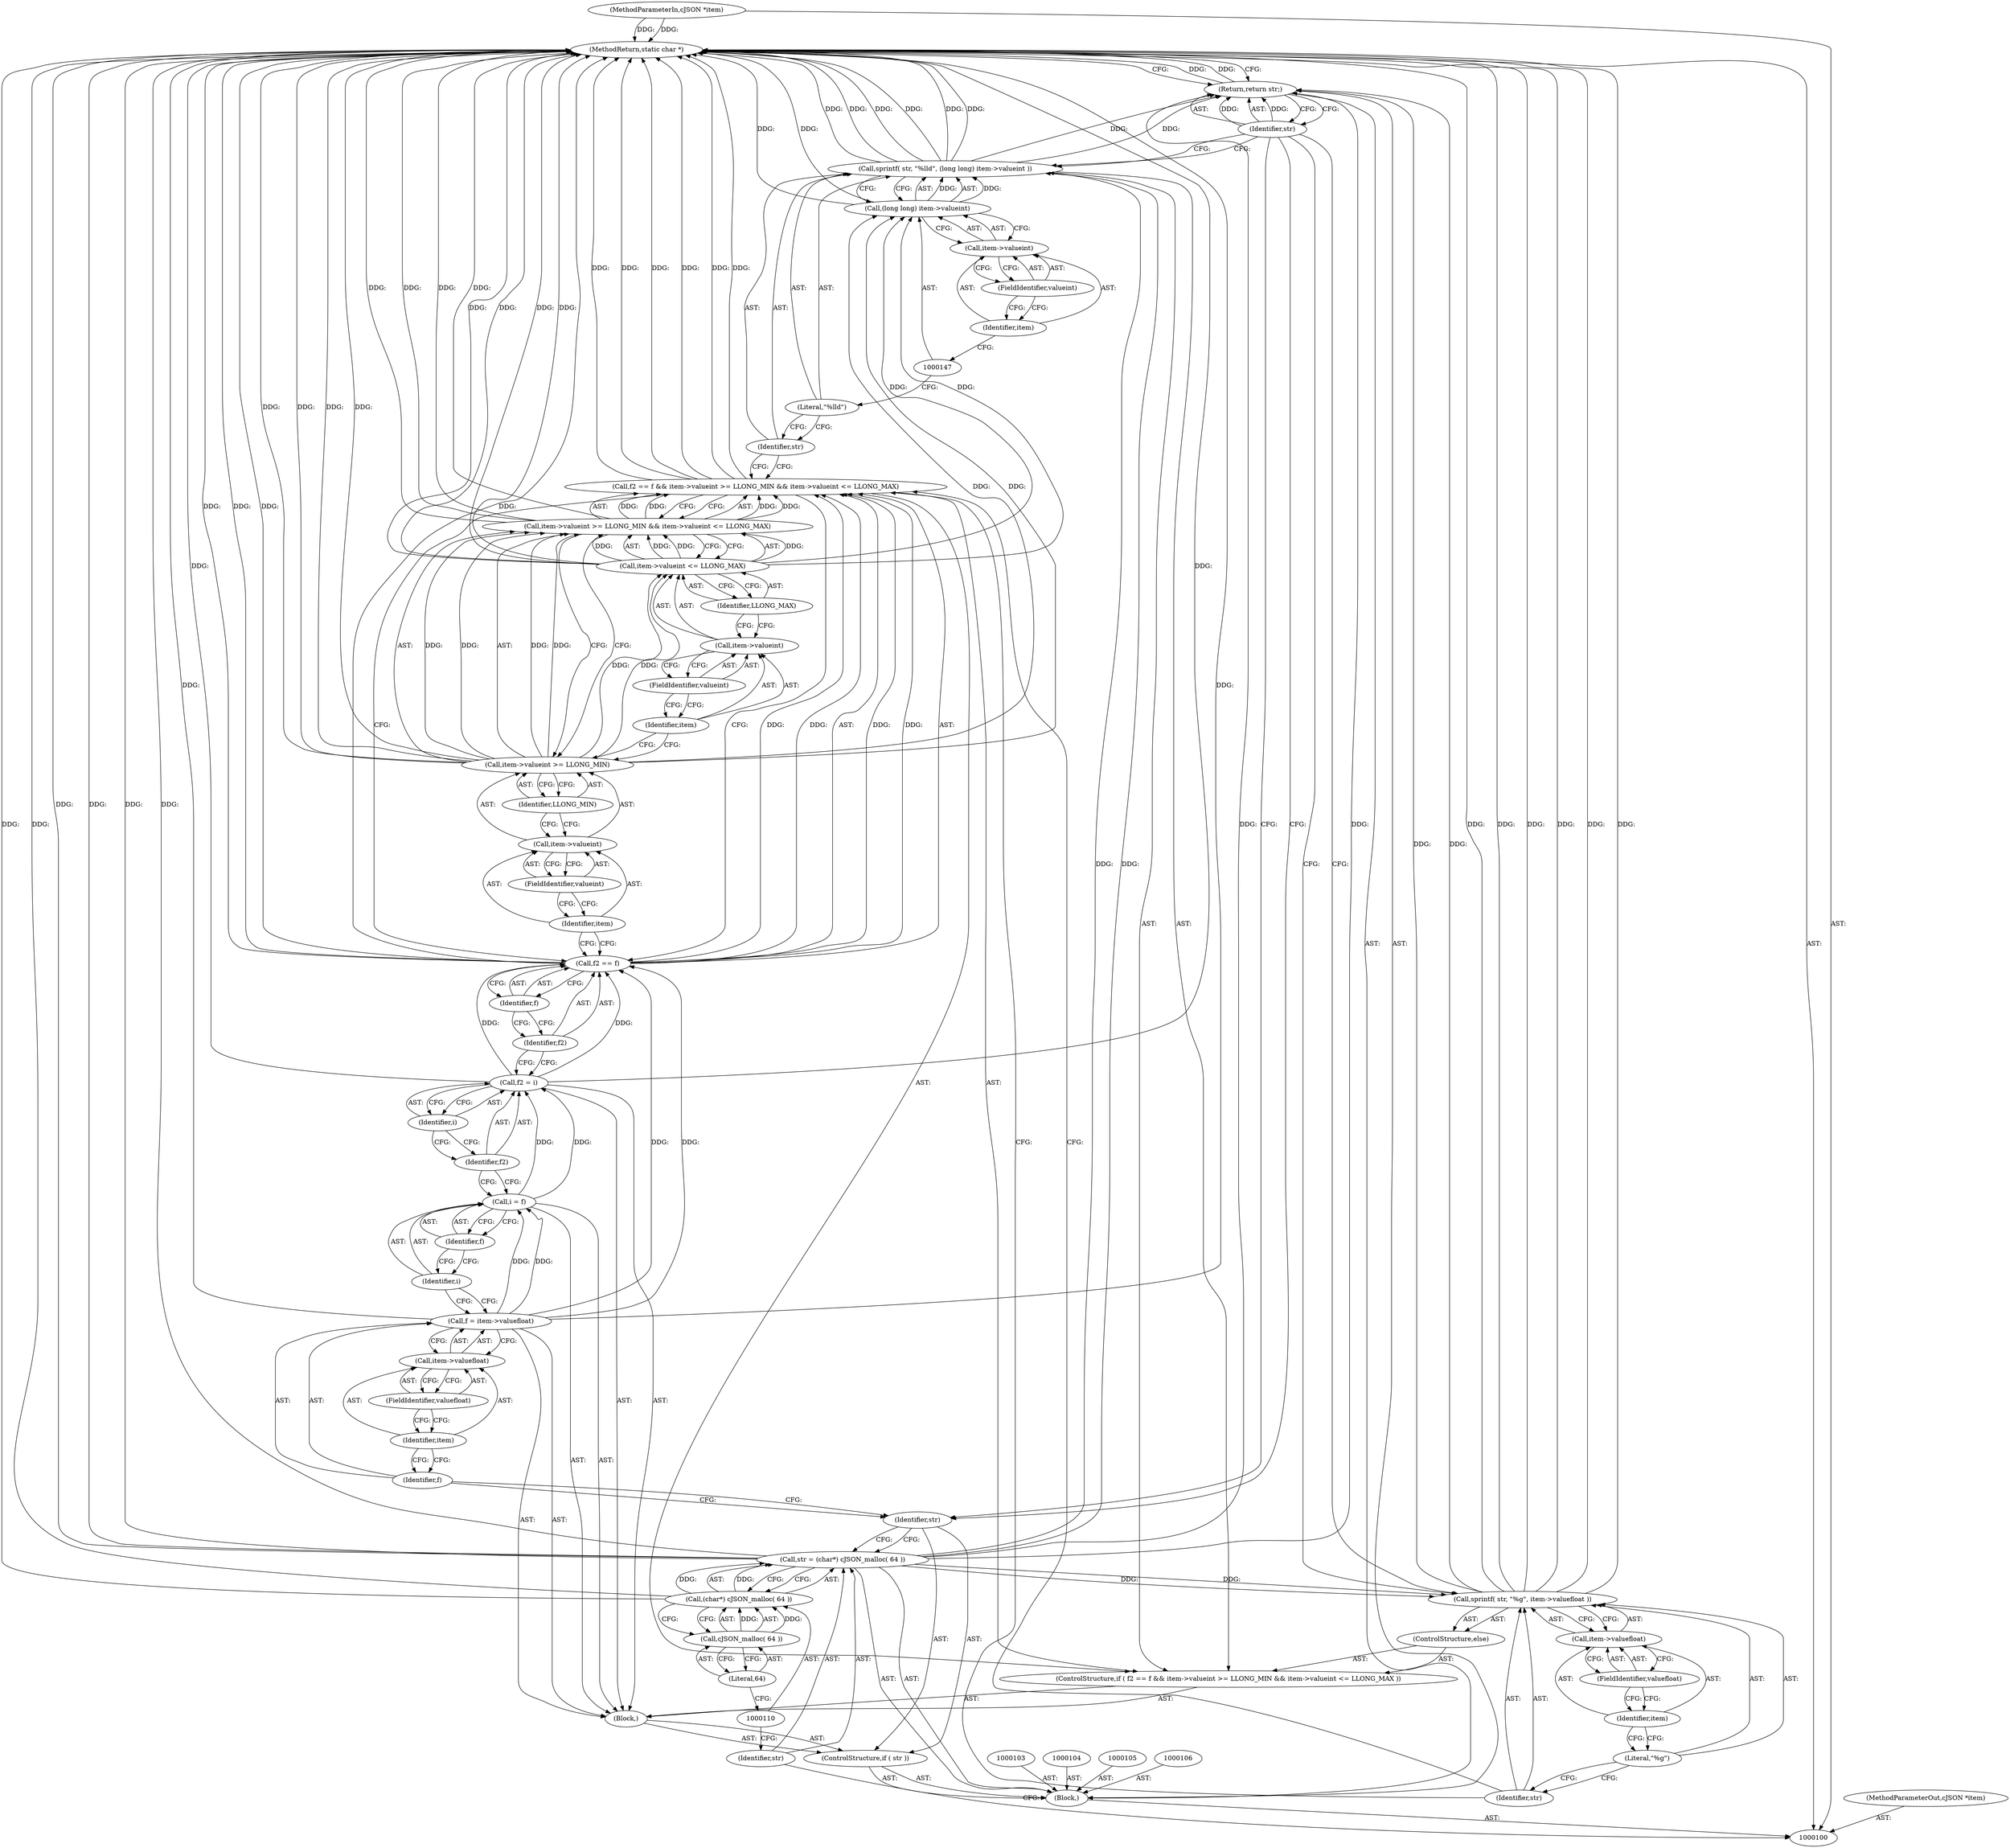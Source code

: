 digraph "1_iperf_91f2fa59e8ed80dfbf400add0164ee0e508e412a_41" {
"1000160" [label="(MethodReturn,static char *)"];
"1000101" [label="(MethodParameterIn,cJSON *item)"];
"1000215" [label="(MethodParameterOut,cJSON *item)"];
"1000121" [label="(Call,i = f)"];
"1000122" [label="(Identifier,i)"];
"1000123" [label="(Identifier,f)"];
"1000124" [label="(Call,f2 = i)"];
"1000125" [label="(Identifier,f2)"];
"1000126" [label="(Identifier,i)"];
"1000131" [label="(Identifier,f)"];
"1000132" [label="(Call,item->valueint >= LLONG_MIN && item->valueint <= LLONG_MAX)"];
"1000133" [label="(Call,item->valueint >= LLONG_MIN)"];
"1000134" [label="(Call,item->valueint)"];
"1000135" [label="(Identifier,item)"];
"1000127" [label="(ControlStructure,if ( f2 == f && item->valueint >= LLONG_MIN && item->valueint <= LLONG_MAX ))"];
"1000136" [label="(FieldIdentifier,valueint)"];
"1000137" [label="(Identifier,LLONG_MIN)"];
"1000138" [label="(Call,item->valueint <= LLONG_MAX)"];
"1000139" [label="(Call,item->valueint)"];
"1000140" [label="(Identifier,item)"];
"1000141" [label="(FieldIdentifier,valueint)"];
"1000142" [label="(Identifier,LLONG_MAX)"];
"1000128" [label="(Call,f2 == f && item->valueint >= LLONG_MIN && item->valueint <= LLONG_MAX)"];
"1000129" [label="(Call,f2 == f)"];
"1000130" [label="(Identifier,f2)"];
"1000144" [label="(Identifier,str)"];
"1000145" [label="(Literal,\"%lld\")"];
"1000146" [label="(Call,(long long) item->valueint)"];
"1000143" [label="(Call,sprintf( str, \"%lld\", (long long) item->valueint ))"];
"1000148" [label="(Call,item->valueint)"];
"1000149" [label="(Identifier,item)"];
"1000150" [label="(FieldIdentifier,valueint)"];
"1000151" [label="(ControlStructure,else)"];
"1000153" [label="(Identifier,str)"];
"1000154" [label="(Literal,\"%g\")"];
"1000155" [label="(Call,item->valuefloat)"];
"1000156" [label="(Identifier,item)"];
"1000157" [label="(FieldIdentifier,valuefloat)"];
"1000152" [label="(Call,sprintf( str, \"%g\", item->valuefloat ))"];
"1000158" [label="(Return,return str;)"];
"1000159" [label="(Identifier,str)"];
"1000102" [label="(Block,)"];
"1000107" [label="(Call,str = (char*) cJSON_malloc( 64 ))"];
"1000108" [label="(Identifier,str)"];
"1000111" [label="(Call,cJSON_malloc( 64 ))"];
"1000112" [label="(Literal,64)"];
"1000109" [label="(Call,(char*) cJSON_malloc( 64 ))"];
"1000113" [label="(ControlStructure,if ( str ))"];
"1000115" [label="(Block,)"];
"1000114" [label="(Identifier,str)"];
"1000120" [label="(FieldIdentifier,valuefloat)"];
"1000116" [label="(Call,f = item->valuefloat)"];
"1000117" [label="(Identifier,f)"];
"1000118" [label="(Call,item->valuefloat)"];
"1000119" [label="(Identifier,item)"];
"1000160" -> "1000100"  [label="AST: "];
"1000160" -> "1000158"  [label="CFG: "];
"1000158" -> "1000160"  [label="DDG: "];
"1000138" -> "1000160"  [label="DDG: "];
"1000138" -> "1000160"  [label="DDG: "];
"1000107" -> "1000160"  [label="DDG: "];
"1000107" -> "1000160"  [label="DDG: "];
"1000152" -> "1000160"  [label="DDG: "];
"1000152" -> "1000160"  [label="DDG: "];
"1000152" -> "1000160"  [label="DDG: "];
"1000146" -> "1000160"  [label="DDG: "];
"1000116" -> "1000160"  [label="DDG: "];
"1000132" -> "1000160"  [label="DDG: "];
"1000132" -> "1000160"  [label="DDG: "];
"1000101" -> "1000160"  [label="DDG: "];
"1000143" -> "1000160"  [label="DDG: "];
"1000143" -> "1000160"  [label="DDG: "];
"1000143" -> "1000160"  [label="DDG: "];
"1000129" -> "1000160"  [label="DDG: "];
"1000129" -> "1000160"  [label="DDG: "];
"1000124" -> "1000160"  [label="DDG: "];
"1000128" -> "1000160"  [label="DDG: "];
"1000128" -> "1000160"  [label="DDG: "];
"1000128" -> "1000160"  [label="DDG: "];
"1000133" -> "1000160"  [label="DDG: "];
"1000133" -> "1000160"  [label="DDG: "];
"1000109" -> "1000160"  [label="DDG: "];
"1000101" -> "1000100"  [label="AST: "];
"1000101" -> "1000160"  [label="DDG: "];
"1000215" -> "1000100"  [label="AST: "];
"1000121" -> "1000115"  [label="AST: "];
"1000121" -> "1000123"  [label="CFG: "];
"1000122" -> "1000121"  [label="AST: "];
"1000123" -> "1000121"  [label="AST: "];
"1000125" -> "1000121"  [label="CFG: "];
"1000116" -> "1000121"  [label="DDG: "];
"1000121" -> "1000124"  [label="DDG: "];
"1000122" -> "1000121"  [label="AST: "];
"1000122" -> "1000116"  [label="CFG: "];
"1000123" -> "1000122"  [label="CFG: "];
"1000123" -> "1000121"  [label="AST: "];
"1000123" -> "1000122"  [label="CFG: "];
"1000121" -> "1000123"  [label="CFG: "];
"1000124" -> "1000115"  [label="AST: "];
"1000124" -> "1000126"  [label="CFG: "];
"1000125" -> "1000124"  [label="AST: "];
"1000126" -> "1000124"  [label="AST: "];
"1000130" -> "1000124"  [label="CFG: "];
"1000124" -> "1000160"  [label="DDG: "];
"1000121" -> "1000124"  [label="DDG: "];
"1000124" -> "1000129"  [label="DDG: "];
"1000125" -> "1000124"  [label="AST: "];
"1000125" -> "1000121"  [label="CFG: "];
"1000126" -> "1000125"  [label="CFG: "];
"1000126" -> "1000124"  [label="AST: "];
"1000126" -> "1000125"  [label="CFG: "];
"1000124" -> "1000126"  [label="CFG: "];
"1000131" -> "1000129"  [label="AST: "];
"1000131" -> "1000130"  [label="CFG: "];
"1000129" -> "1000131"  [label="CFG: "];
"1000132" -> "1000128"  [label="AST: "];
"1000132" -> "1000133"  [label="CFG: "];
"1000132" -> "1000138"  [label="CFG: "];
"1000133" -> "1000132"  [label="AST: "];
"1000138" -> "1000132"  [label="AST: "];
"1000128" -> "1000132"  [label="CFG: "];
"1000132" -> "1000160"  [label="DDG: "];
"1000132" -> "1000160"  [label="DDG: "];
"1000132" -> "1000128"  [label="DDG: "];
"1000132" -> "1000128"  [label="DDG: "];
"1000133" -> "1000132"  [label="DDG: "];
"1000133" -> "1000132"  [label="DDG: "];
"1000138" -> "1000132"  [label="DDG: "];
"1000138" -> "1000132"  [label="DDG: "];
"1000133" -> "1000132"  [label="AST: "];
"1000133" -> "1000137"  [label="CFG: "];
"1000134" -> "1000133"  [label="AST: "];
"1000137" -> "1000133"  [label="AST: "];
"1000140" -> "1000133"  [label="CFG: "];
"1000132" -> "1000133"  [label="CFG: "];
"1000133" -> "1000160"  [label="DDG: "];
"1000133" -> "1000160"  [label="DDG: "];
"1000133" -> "1000132"  [label="DDG: "];
"1000133" -> "1000132"  [label="DDG: "];
"1000133" -> "1000138"  [label="DDG: "];
"1000133" -> "1000146"  [label="DDG: "];
"1000134" -> "1000133"  [label="AST: "];
"1000134" -> "1000136"  [label="CFG: "];
"1000135" -> "1000134"  [label="AST: "];
"1000136" -> "1000134"  [label="AST: "];
"1000137" -> "1000134"  [label="CFG: "];
"1000135" -> "1000134"  [label="AST: "];
"1000135" -> "1000129"  [label="CFG: "];
"1000136" -> "1000135"  [label="CFG: "];
"1000127" -> "1000115"  [label="AST: "];
"1000128" -> "1000127"  [label="AST: "];
"1000143" -> "1000127"  [label="AST: "];
"1000151" -> "1000127"  [label="AST: "];
"1000136" -> "1000134"  [label="AST: "];
"1000136" -> "1000135"  [label="CFG: "];
"1000134" -> "1000136"  [label="CFG: "];
"1000137" -> "1000133"  [label="AST: "];
"1000137" -> "1000134"  [label="CFG: "];
"1000133" -> "1000137"  [label="CFG: "];
"1000138" -> "1000132"  [label="AST: "];
"1000138" -> "1000142"  [label="CFG: "];
"1000139" -> "1000138"  [label="AST: "];
"1000142" -> "1000138"  [label="AST: "];
"1000132" -> "1000138"  [label="CFG: "];
"1000138" -> "1000160"  [label="DDG: "];
"1000138" -> "1000160"  [label="DDG: "];
"1000138" -> "1000132"  [label="DDG: "];
"1000138" -> "1000132"  [label="DDG: "];
"1000133" -> "1000138"  [label="DDG: "];
"1000138" -> "1000146"  [label="DDG: "];
"1000139" -> "1000138"  [label="AST: "];
"1000139" -> "1000141"  [label="CFG: "];
"1000140" -> "1000139"  [label="AST: "];
"1000141" -> "1000139"  [label="AST: "];
"1000142" -> "1000139"  [label="CFG: "];
"1000140" -> "1000139"  [label="AST: "];
"1000140" -> "1000133"  [label="CFG: "];
"1000141" -> "1000140"  [label="CFG: "];
"1000141" -> "1000139"  [label="AST: "];
"1000141" -> "1000140"  [label="CFG: "];
"1000139" -> "1000141"  [label="CFG: "];
"1000142" -> "1000138"  [label="AST: "];
"1000142" -> "1000139"  [label="CFG: "];
"1000138" -> "1000142"  [label="CFG: "];
"1000128" -> "1000127"  [label="AST: "];
"1000128" -> "1000129"  [label="CFG: "];
"1000128" -> "1000132"  [label="CFG: "];
"1000129" -> "1000128"  [label="AST: "];
"1000132" -> "1000128"  [label="AST: "];
"1000144" -> "1000128"  [label="CFG: "];
"1000153" -> "1000128"  [label="CFG: "];
"1000128" -> "1000160"  [label="DDG: "];
"1000128" -> "1000160"  [label="DDG: "];
"1000128" -> "1000160"  [label="DDG: "];
"1000129" -> "1000128"  [label="DDG: "];
"1000129" -> "1000128"  [label="DDG: "];
"1000132" -> "1000128"  [label="DDG: "];
"1000132" -> "1000128"  [label="DDG: "];
"1000129" -> "1000128"  [label="AST: "];
"1000129" -> "1000131"  [label="CFG: "];
"1000130" -> "1000129"  [label="AST: "];
"1000131" -> "1000129"  [label="AST: "];
"1000135" -> "1000129"  [label="CFG: "];
"1000128" -> "1000129"  [label="CFG: "];
"1000129" -> "1000160"  [label="DDG: "];
"1000129" -> "1000160"  [label="DDG: "];
"1000129" -> "1000128"  [label="DDG: "];
"1000129" -> "1000128"  [label="DDG: "];
"1000124" -> "1000129"  [label="DDG: "];
"1000116" -> "1000129"  [label="DDG: "];
"1000130" -> "1000129"  [label="AST: "];
"1000130" -> "1000124"  [label="CFG: "];
"1000131" -> "1000130"  [label="CFG: "];
"1000144" -> "1000143"  [label="AST: "];
"1000144" -> "1000128"  [label="CFG: "];
"1000145" -> "1000144"  [label="CFG: "];
"1000145" -> "1000143"  [label="AST: "];
"1000145" -> "1000144"  [label="CFG: "];
"1000147" -> "1000145"  [label="CFG: "];
"1000146" -> "1000143"  [label="AST: "];
"1000146" -> "1000148"  [label="CFG: "];
"1000147" -> "1000146"  [label="AST: "];
"1000148" -> "1000146"  [label="AST: "];
"1000143" -> "1000146"  [label="CFG: "];
"1000146" -> "1000160"  [label="DDG: "];
"1000146" -> "1000143"  [label="DDG: "];
"1000138" -> "1000146"  [label="DDG: "];
"1000133" -> "1000146"  [label="DDG: "];
"1000143" -> "1000127"  [label="AST: "];
"1000143" -> "1000146"  [label="CFG: "];
"1000144" -> "1000143"  [label="AST: "];
"1000145" -> "1000143"  [label="AST: "];
"1000146" -> "1000143"  [label="AST: "];
"1000159" -> "1000143"  [label="CFG: "];
"1000143" -> "1000160"  [label="DDG: "];
"1000143" -> "1000160"  [label="DDG: "];
"1000143" -> "1000160"  [label="DDG: "];
"1000107" -> "1000143"  [label="DDG: "];
"1000146" -> "1000143"  [label="DDG: "];
"1000143" -> "1000158"  [label="DDG: "];
"1000148" -> "1000146"  [label="AST: "];
"1000148" -> "1000150"  [label="CFG: "];
"1000149" -> "1000148"  [label="AST: "];
"1000150" -> "1000148"  [label="AST: "];
"1000146" -> "1000148"  [label="CFG: "];
"1000149" -> "1000148"  [label="AST: "];
"1000149" -> "1000147"  [label="CFG: "];
"1000150" -> "1000149"  [label="CFG: "];
"1000150" -> "1000148"  [label="AST: "];
"1000150" -> "1000149"  [label="CFG: "];
"1000148" -> "1000150"  [label="CFG: "];
"1000151" -> "1000127"  [label="AST: "];
"1000152" -> "1000151"  [label="AST: "];
"1000153" -> "1000152"  [label="AST: "];
"1000153" -> "1000128"  [label="CFG: "];
"1000154" -> "1000153"  [label="CFG: "];
"1000154" -> "1000152"  [label="AST: "];
"1000154" -> "1000153"  [label="CFG: "];
"1000156" -> "1000154"  [label="CFG: "];
"1000155" -> "1000152"  [label="AST: "];
"1000155" -> "1000157"  [label="CFG: "];
"1000156" -> "1000155"  [label="AST: "];
"1000157" -> "1000155"  [label="AST: "];
"1000152" -> "1000155"  [label="CFG: "];
"1000156" -> "1000155"  [label="AST: "];
"1000156" -> "1000154"  [label="CFG: "];
"1000157" -> "1000156"  [label="CFG: "];
"1000157" -> "1000155"  [label="AST: "];
"1000157" -> "1000156"  [label="CFG: "];
"1000155" -> "1000157"  [label="CFG: "];
"1000152" -> "1000151"  [label="AST: "];
"1000152" -> "1000155"  [label="CFG: "];
"1000153" -> "1000152"  [label="AST: "];
"1000154" -> "1000152"  [label="AST: "];
"1000155" -> "1000152"  [label="AST: "];
"1000159" -> "1000152"  [label="CFG: "];
"1000152" -> "1000160"  [label="DDG: "];
"1000152" -> "1000160"  [label="DDG: "];
"1000152" -> "1000160"  [label="DDG: "];
"1000107" -> "1000152"  [label="DDG: "];
"1000152" -> "1000158"  [label="DDG: "];
"1000158" -> "1000102"  [label="AST: "];
"1000158" -> "1000159"  [label="CFG: "];
"1000159" -> "1000158"  [label="AST: "];
"1000160" -> "1000158"  [label="CFG: "];
"1000158" -> "1000160"  [label="DDG: "];
"1000159" -> "1000158"  [label="DDG: "];
"1000107" -> "1000158"  [label="DDG: "];
"1000143" -> "1000158"  [label="DDG: "];
"1000152" -> "1000158"  [label="DDG: "];
"1000159" -> "1000158"  [label="AST: "];
"1000159" -> "1000143"  [label="CFG: "];
"1000159" -> "1000152"  [label="CFG: "];
"1000159" -> "1000114"  [label="CFG: "];
"1000158" -> "1000159"  [label="CFG: "];
"1000159" -> "1000158"  [label="DDG: "];
"1000102" -> "1000100"  [label="AST: "];
"1000103" -> "1000102"  [label="AST: "];
"1000104" -> "1000102"  [label="AST: "];
"1000105" -> "1000102"  [label="AST: "];
"1000106" -> "1000102"  [label="AST: "];
"1000107" -> "1000102"  [label="AST: "];
"1000113" -> "1000102"  [label="AST: "];
"1000158" -> "1000102"  [label="AST: "];
"1000107" -> "1000102"  [label="AST: "];
"1000107" -> "1000109"  [label="CFG: "];
"1000108" -> "1000107"  [label="AST: "];
"1000109" -> "1000107"  [label="AST: "];
"1000114" -> "1000107"  [label="CFG: "];
"1000107" -> "1000160"  [label="DDG: "];
"1000107" -> "1000160"  [label="DDG: "];
"1000109" -> "1000107"  [label="DDG: "];
"1000107" -> "1000143"  [label="DDG: "];
"1000107" -> "1000152"  [label="DDG: "];
"1000107" -> "1000158"  [label="DDG: "];
"1000108" -> "1000107"  [label="AST: "];
"1000108" -> "1000100"  [label="CFG: "];
"1000110" -> "1000108"  [label="CFG: "];
"1000111" -> "1000109"  [label="AST: "];
"1000111" -> "1000112"  [label="CFG: "];
"1000112" -> "1000111"  [label="AST: "];
"1000109" -> "1000111"  [label="CFG: "];
"1000111" -> "1000109"  [label="DDG: "];
"1000112" -> "1000111"  [label="AST: "];
"1000112" -> "1000110"  [label="CFG: "];
"1000111" -> "1000112"  [label="CFG: "];
"1000109" -> "1000107"  [label="AST: "];
"1000109" -> "1000111"  [label="CFG: "];
"1000110" -> "1000109"  [label="AST: "];
"1000111" -> "1000109"  [label="AST: "];
"1000107" -> "1000109"  [label="CFG: "];
"1000109" -> "1000160"  [label="DDG: "];
"1000109" -> "1000107"  [label="DDG: "];
"1000111" -> "1000109"  [label="DDG: "];
"1000113" -> "1000102"  [label="AST: "];
"1000114" -> "1000113"  [label="AST: "];
"1000115" -> "1000113"  [label="AST: "];
"1000115" -> "1000113"  [label="AST: "];
"1000116" -> "1000115"  [label="AST: "];
"1000121" -> "1000115"  [label="AST: "];
"1000124" -> "1000115"  [label="AST: "];
"1000127" -> "1000115"  [label="AST: "];
"1000114" -> "1000113"  [label="AST: "];
"1000114" -> "1000107"  [label="CFG: "];
"1000117" -> "1000114"  [label="CFG: "];
"1000159" -> "1000114"  [label="CFG: "];
"1000120" -> "1000118"  [label="AST: "];
"1000120" -> "1000119"  [label="CFG: "];
"1000118" -> "1000120"  [label="CFG: "];
"1000116" -> "1000115"  [label="AST: "];
"1000116" -> "1000118"  [label="CFG: "];
"1000117" -> "1000116"  [label="AST: "];
"1000118" -> "1000116"  [label="AST: "];
"1000122" -> "1000116"  [label="CFG: "];
"1000116" -> "1000160"  [label="DDG: "];
"1000116" -> "1000121"  [label="DDG: "];
"1000116" -> "1000129"  [label="DDG: "];
"1000117" -> "1000116"  [label="AST: "];
"1000117" -> "1000114"  [label="CFG: "];
"1000119" -> "1000117"  [label="CFG: "];
"1000118" -> "1000116"  [label="AST: "];
"1000118" -> "1000120"  [label="CFG: "];
"1000119" -> "1000118"  [label="AST: "];
"1000120" -> "1000118"  [label="AST: "];
"1000116" -> "1000118"  [label="CFG: "];
"1000119" -> "1000118"  [label="AST: "];
"1000119" -> "1000117"  [label="CFG: "];
"1000120" -> "1000119"  [label="CFG: "];
}
